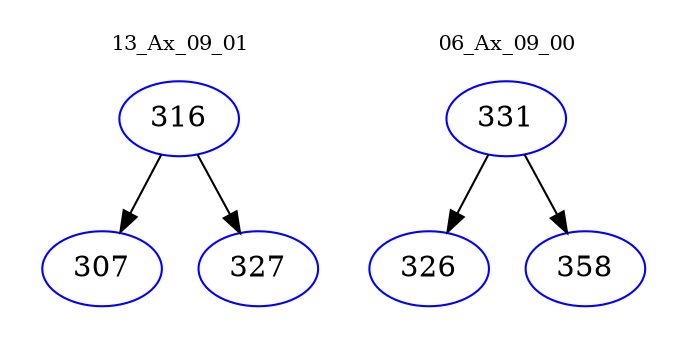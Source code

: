 digraph{
subgraph cluster_0 {
color = white
label = "13_Ax_09_01";
fontsize=10;
T0_316 [label="316", color="blue"]
T0_316 -> T0_307 [color="black"]
T0_307 [label="307", color="blue"]
T0_316 -> T0_327 [color="black"]
T0_327 [label="327", color="blue"]
}
subgraph cluster_1 {
color = white
label = "06_Ax_09_00";
fontsize=10;
T1_331 [label="331", color="blue"]
T1_331 -> T1_326 [color="black"]
T1_326 [label="326", color="blue"]
T1_331 -> T1_358 [color="black"]
T1_358 [label="358", color="blue"]
}
}
